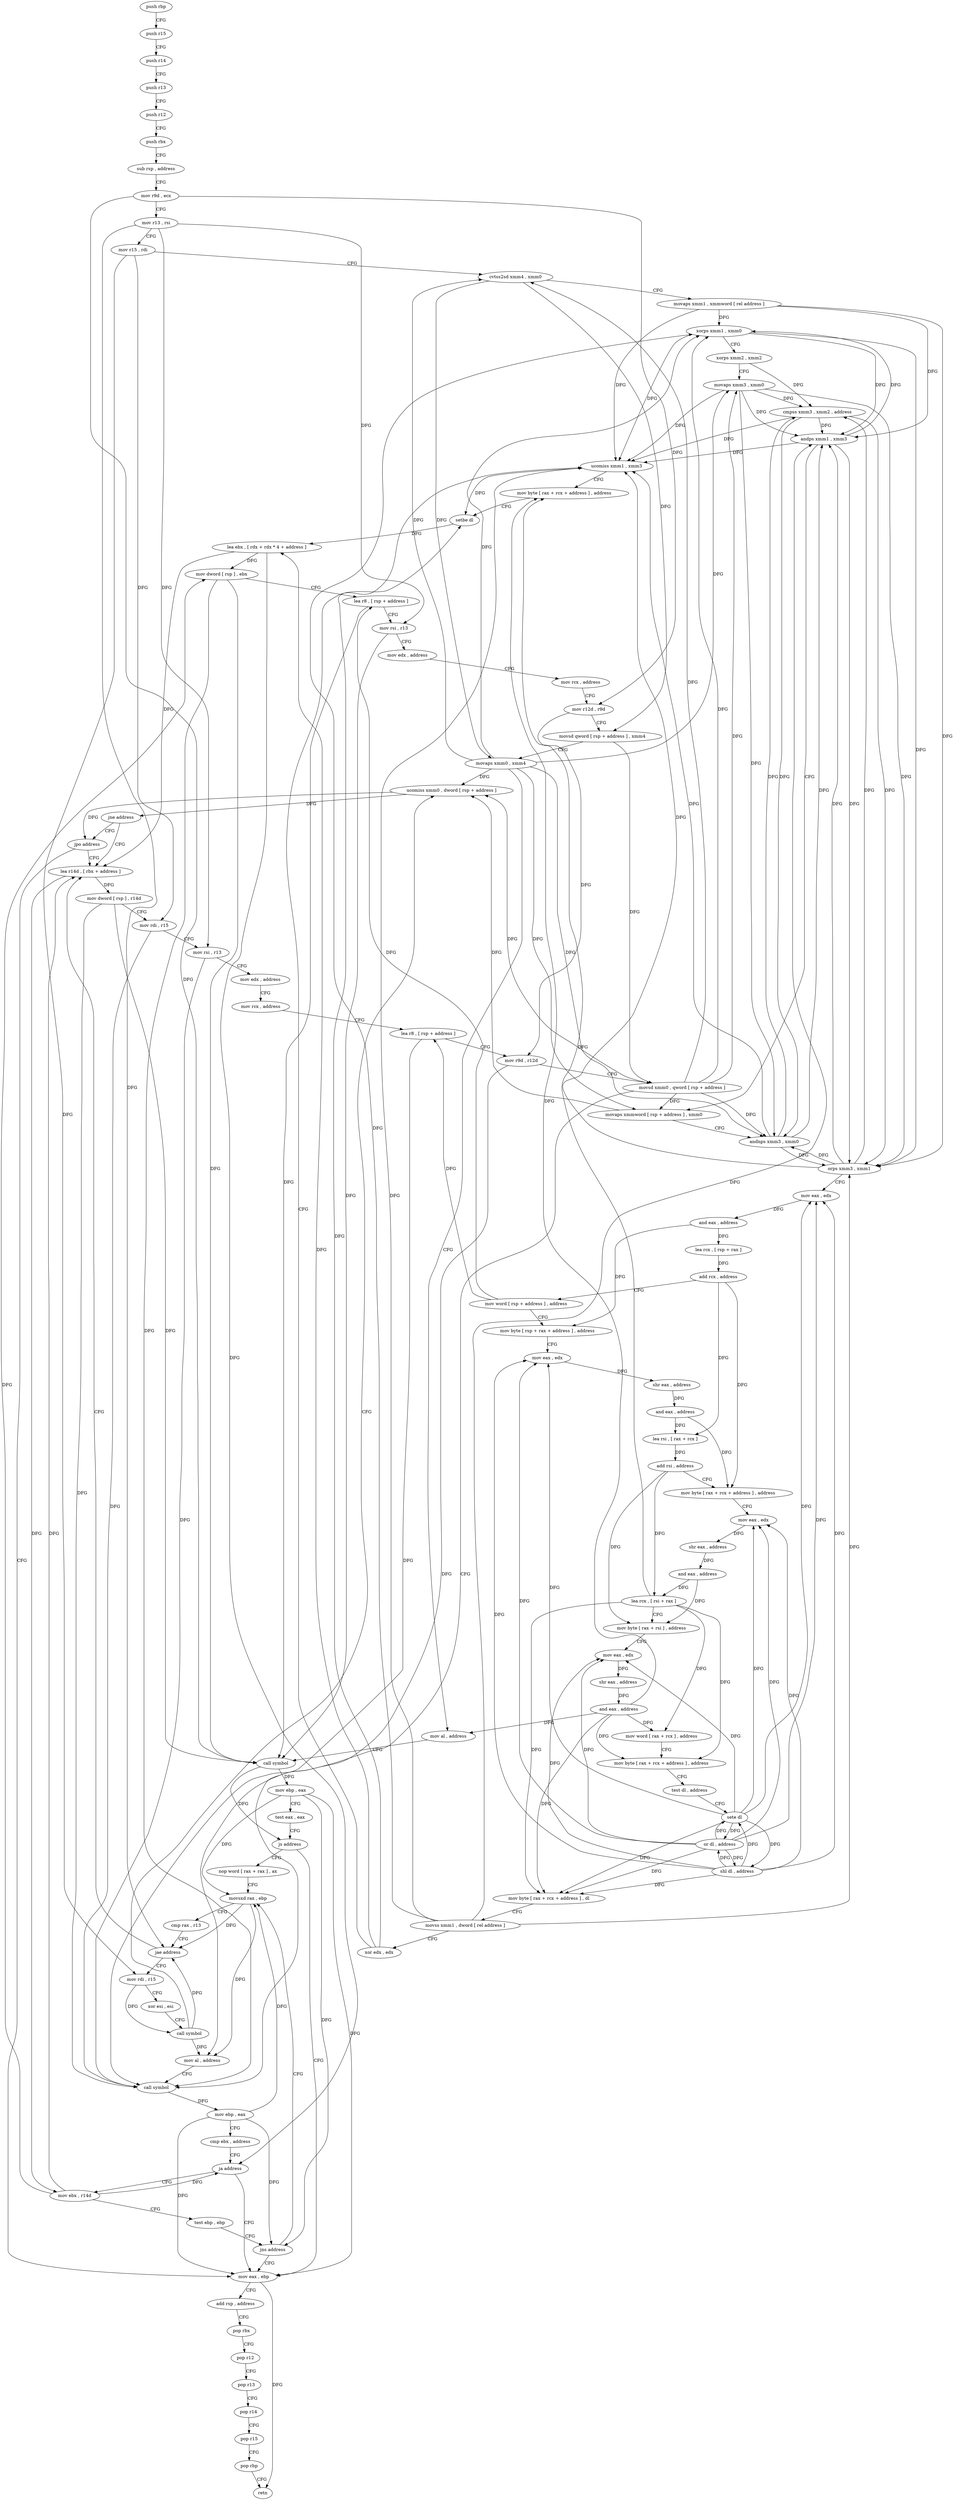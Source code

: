 digraph "func" {
"4214096" [label = "push rbp" ]
"4214097" [label = "push r15" ]
"4214099" [label = "push r14" ]
"4214101" [label = "push r13" ]
"4214103" [label = "push r12" ]
"4214105" [label = "push rbx" ]
"4214106" [label = "sub rsp , address" ]
"4214110" [label = "mov r9d , ecx" ]
"4214113" [label = "mov r13 , rsi" ]
"4214116" [label = "mov r15 , rdi" ]
"4214119" [label = "cvtss2sd xmm4 , xmm0" ]
"4214123" [label = "movaps xmm1 , xmmword [ rel address ]" ]
"4214130" [label = "xorps xmm1 , xmm0" ]
"4214133" [label = "xorps xmm2 , xmm2" ]
"4214136" [label = "movaps xmm3 , xmm0" ]
"4214139" [label = "cmpss xmm3 , xmm2 , address" ]
"4214144" [label = "andps xmm1 , xmm3" ]
"4214147" [label = "movaps xmmword [ rsp + address ] , xmm0" ]
"4214152" [label = "andnps xmm3 , xmm0" ]
"4214155" [label = "orps xmm3 , xmm1" ]
"4214158" [label = "mov eax , edx" ]
"4214160" [label = "and eax , address" ]
"4214163" [label = "lea rcx , [ rsp + rax ]" ]
"4214167" [label = "add rcx , address" ]
"4214171" [label = "mov word [ rsp + address ] , address" ]
"4214178" [label = "mov byte [ rsp + rax + address ] , address" ]
"4214183" [label = "mov eax , edx" ]
"4214185" [label = "shr eax , address" ]
"4214187" [label = "and eax , address" ]
"4214190" [label = "lea rsi , [ rax + rcx ]" ]
"4214194" [label = "add rsi , address" ]
"4214198" [label = "mov byte [ rax + rcx + address ] , address" ]
"4214203" [label = "mov eax , edx" ]
"4214205" [label = "shr eax , address" ]
"4214208" [label = "and eax , address" ]
"4214211" [label = "lea rcx , [ rsi + rax ]" ]
"4214215" [label = "mov byte [ rax + rsi ] , address" ]
"4214219" [label = "mov eax , edx" ]
"4214221" [label = "shr eax , address" ]
"4214224" [label = "and eax , address" ]
"4214227" [label = "mov word [ rax + rcx ] , address" ]
"4214233" [label = "mov byte [ rax + rcx + address ] , address" ]
"4214238" [label = "test dl , address" ]
"4214241" [label = "sete dl" ]
"4214244" [label = "shl dl , address" ]
"4214247" [label = "or dl , address" ]
"4214250" [label = "mov byte [ rax + rcx + address ] , dl" ]
"4214254" [label = "movss xmm1 , dword [ rel address ]" ]
"4214262" [label = "xor edx , edx" ]
"4214264" [label = "ucomiss xmm1 , xmm3" ]
"4214267" [label = "mov byte [ rax + rcx + address ] , address" ]
"4214272" [label = "setbe dl" ]
"4214275" [label = "lea ebx , [ rdx + rdx * 4 + address ]" ]
"4214279" [label = "mov dword [ rsp ] , ebx" ]
"4214282" [label = "lea r8 , [ rsp + address ]" ]
"4214287" [label = "mov rsi , r13" ]
"4214290" [label = "mov edx , address" ]
"4214295" [label = "mov rcx , address" ]
"4214302" [label = "mov r12d , r9d" ]
"4214305" [label = "movsd qword [ rsp + address ] , xmm4" ]
"4214311" [label = "movaps xmm0 , xmm4" ]
"4214314" [label = "mov al , address" ]
"4214316" [label = "call symbol" ]
"4214321" [label = "mov ebp , eax" ]
"4214323" [label = "test eax , eax" ]
"4214325" [label = "js address" ]
"4214424" [label = "mov eax , ebp" ]
"4214327" [label = "nop word [ rax + rax ] , ax" ]
"4214426" [label = "add rsp , address" ]
"4214430" [label = "pop rbx" ]
"4214431" [label = "pop r12" ]
"4214433" [label = "pop r13" ]
"4214435" [label = "pop r14" ]
"4214437" [label = "pop r15" ]
"4214439" [label = "pop rbp" ]
"4214440" [label = "retn" ]
"4214336" [label = "movsxd rax , ebp" ]
"4214363" [label = "lea r14d , [ rbx + address ]" ]
"4214367" [label = "mov dword [ rsp ] , r14d" ]
"4214371" [label = "mov rdi , r15" ]
"4214374" [label = "mov rsi , r13" ]
"4214377" [label = "mov edx , address" ]
"4214382" [label = "mov rcx , address" ]
"4214389" [label = "lea r8 , [ rsp + address ]" ]
"4214394" [label = "mov r9d , r12d" ]
"4214397" [label = "movsd xmm0 , qword [ rsp + address ]" ]
"4214403" [label = "mov al , address" ]
"4214405" [label = "call symbol" ]
"4214410" [label = "mov ebp , eax" ]
"4214412" [label = "cmp ebx , address" ]
"4214415" [label = "ja address" ]
"4214417" [label = "mov ebx , r14d" ]
"4214344" [label = "mov rdi , r15" ]
"4214347" [label = "xor esi , esi" ]
"4214349" [label = "call symbol" ]
"4214354" [label = "ucomiss xmm0 , dword [ rsp + address ]" ]
"4214359" [label = "jne address" ]
"4214361" [label = "jpo address" ]
"4214420" [label = "test ebp , ebp" ]
"4214422" [label = "jns address" ]
"4214339" [label = "cmp rax , r13" ]
"4214342" [label = "jae address" ]
"4214096" -> "4214097" [ label = "CFG" ]
"4214097" -> "4214099" [ label = "CFG" ]
"4214099" -> "4214101" [ label = "CFG" ]
"4214101" -> "4214103" [ label = "CFG" ]
"4214103" -> "4214105" [ label = "CFG" ]
"4214105" -> "4214106" [ label = "CFG" ]
"4214106" -> "4214110" [ label = "CFG" ]
"4214110" -> "4214113" [ label = "CFG" ]
"4214110" -> "4214302" [ label = "DFG" ]
"4214110" -> "4214316" [ label = "DFG" ]
"4214113" -> "4214116" [ label = "CFG" ]
"4214113" -> "4214287" [ label = "DFG" ]
"4214113" -> "4214342" [ label = "DFG" ]
"4214113" -> "4214374" [ label = "DFG" ]
"4214116" -> "4214119" [ label = "CFG" ]
"4214116" -> "4214371" [ label = "DFG" ]
"4214116" -> "4214344" [ label = "DFG" ]
"4214119" -> "4214123" [ label = "CFG" ]
"4214119" -> "4214305" [ label = "DFG" ]
"4214119" -> "4214311" [ label = "DFG" ]
"4214123" -> "4214130" [ label = "DFG" ]
"4214123" -> "4214144" [ label = "DFG" ]
"4214123" -> "4214155" [ label = "DFG" ]
"4214123" -> "4214264" [ label = "DFG" ]
"4214130" -> "4214133" [ label = "CFG" ]
"4214130" -> "4214144" [ label = "DFG" ]
"4214130" -> "4214155" [ label = "DFG" ]
"4214130" -> "4214264" [ label = "DFG" ]
"4214133" -> "4214136" [ label = "CFG" ]
"4214133" -> "4214139" [ label = "DFG" ]
"4214136" -> "4214139" [ label = "DFG" ]
"4214136" -> "4214144" [ label = "DFG" ]
"4214136" -> "4214152" [ label = "DFG" ]
"4214136" -> "4214155" [ label = "DFG" ]
"4214136" -> "4214264" [ label = "DFG" ]
"4214139" -> "4214144" [ label = "DFG" ]
"4214139" -> "4214152" [ label = "DFG" ]
"4214139" -> "4214155" [ label = "DFG" ]
"4214139" -> "4214264" [ label = "DFG" ]
"4214144" -> "4214147" [ label = "CFG" ]
"4214144" -> "4214130" [ label = "DFG" ]
"4214144" -> "4214155" [ label = "DFG" ]
"4214144" -> "4214264" [ label = "DFG" ]
"4214147" -> "4214152" [ label = "CFG" ]
"4214147" -> "4214354" [ label = "DFG" ]
"4214152" -> "4214155" [ label = "DFG" ]
"4214152" -> "4214144" [ label = "DFG" ]
"4214152" -> "4214139" [ label = "DFG" ]
"4214152" -> "4214264" [ label = "DFG" ]
"4214155" -> "4214158" [ label = "CFG" ]
"4214155" -> "4214144" [ label = "DFG" ]
"4214155" -> "4214139" [ label = "DFG" ]
"4214155" -> "4214152" [ label = "DFG" ]
"4214155" -> "4214264" [ label = "DFG" ]
"4214158" -> "4214160" [ label = "DFG" ]
"4214160" -> "4214163" [ label = "DFG" ]
"4214160" -> "4214178" [ label = "DFG" ]
"4214163" -> "4214167" [ label = "DFG" ]
"4214167" -> "4214171" [ label = "CFG" ]
"4214167" -> "4214190" [ label = "DFG" ]
"4214167" -> "4214198" [ label = "DFG" ]
"4214171" -> "4214178" [ label = "CFG" ]
"4214171" -> "4214282" [ label = "DFG" ]
"4214171" -> "4214389" [ label = "DFG" ]
"4214178" -> "4214183" [ label = "CFG" ]
"4214183" -> "4214185" [ label = "DFG" ]
"4214185" -> "4214187" [ label = "DFG" ]
"4214187" -> "4214190" [ label = "DFG" ]
"4214187" -> "4214198" [ label = "DFG" ]
"4214190" -> "4214194" [ label = "DFG" ]
"4214194" -> "4214198" [ label = "CFG" ]
"4214194" -> "4214211" [ label = "DFG" ]
"4214194" -> "4214215" [ label = "DFG" ]
"4214198" -> "4214203" [ label = "CFG" ]
"4214203" -> "4214205" [ label = "DFG" ]
"4214205" -> "4214208" [ label = "DFG" ]
"4214208" -> "4214211" [ label = "DFG" ]
"4214208" -> "4214215" [ label = "DFG" ]
"4214211" -> "4214215" [ label = "CFG" ]
"4214211" -> "4214227" [ label = "DFG" ]
"4214211" -> "4214233" [ label = "DFG" ]
"4214211" -> "4214250" [ label = "DFG" ]
"4214211" -> "4214267" [ label = "DFG" ]
"4214215" -> "4214219" [ label = "CFG" ]
"4214219" -> "4214221" [ label = "DFG" ]
"4214221" -> "4214224" [ label = "DFG" ]
"4214224" -> "4214227" [ label = "DFG" ]
"4214224" -> "4214233" [ label = "DFG" ]
"4214224" -> "4214250" [ label = "DFG" ]
"4214224" -> "4214267" [ label = "DFG" ]
"4214224" -> "4214314" [ label = "DFG" ]
"4214227" -> "4214233" [ label = "CFG" ]
"4214233" -> "4214238" [ label = "CFG" ]
"4214238" -> "4214241" [ label = "CFG" ]
"4214241" -> "4214244" [ label = "DFG" ]
"4214241" -> "4214158" [ label = "DFG" ]
"4214241" -> "4214183" [ label = "DFG" ]
"4214241" -> "4214203" [ label = "DFG" ]
"4214241" -> "4214219" [ label = "DFG" ]
"4214241" -> "4214247" [ label = "DFG" ]
"4214241" -> "4214250" [ label = "DFG" ]
"4214244" -> "4214247" [ label = "DFG" ]
"4214244" -> "4214158" [ label = "DFG" ]
"4214244" -> "4214183" [ label = "DFG" ]
"4214244" -> "4214203" [ label = "DFG" ]
"4214244" -> "4214219" [ label = "DFG" ]
"4214244" -> "4214241" [ label = "DFG" ]
"4214244" -> "4214250" [ label = "DFG" ]
"4214247" -> "4214250" [ label = "DFG" ]
"4214247" -> "4214158" [ label = "DFG" ]
"4214247" -> "4214183" [ label = "DFG" ]
"4214247" -> "4214203" [ label = "DFG" ]
"4214247" -> "4214219" [ label = "DFG" ]
"4214247" -> "4214241" [ label = "DFG" ]
"4214247" -> "4214244" [ label = "DFG" ]
"4214250" -> "4214254" [ label = "CFG" ]
"4214254" -> "4214262" [ label = "CFG" ]
"4214254" -> "4214155" [ label = "DFG" ]
"4214254" -> "4214130" [ label = "DFG" ]
"4214254" -> "4214144" [ label = "DFG" ]
"4214254" -> "4214264" [ label = "DFG" ]
"4214262" -> "4214264" [ label = "CFG" ]
"4214262" -> "4214272" [ label = "DFG" ]
"4214262" -> "4214275" [ label = "DFG" ]
"4214264" -> "4214267" [ label = "CFG" ]
"4214264" -> "4214272" [ label = "DFG" ]
"4214267" -> "4214272" [ label = "CFG" ]
"4214272" -> "4214275" [ label = "DFG" ]
"4214275" -> "4214279" [ label = "DFG" ]
"4214275" -> "4214363" [ label = "DFG" ]
"4214275" -> "4214415" [ label = "DFG" ]
"4214279" -> "4214282" [ label = "CFG" ]
"4214279" -> "4214316" [ label = "DFG" ]
"4214279" -> "4214405" [ label = "DFG" ]
"4214282" -> "4214287" [ label = "CFG" ]
"4214282" -> "4214316" [ label = "DFG" ]
"4214287" -> "4214290" [ label = "CFG" ]
"4214287" -> "4214316" [ label = "DFG" ]
"4214290" -> "4214295" [ label = "CFG" ]
"4214295" -> "4214302" [ label = "CFG" ]
"4214302" -> "4214305" [ label = "CFG" ]
"4214302" -> "4214394" [ label = "DFG" ]
"4214305" -> "4214311" [ label = "CFG" ]
"4214305" -> "4214397" [ label = "DFG" ]
"4214311" -> "4214314" [ label = "CFG" ]
"4214311" -> "4214119" [ label = "DFG" ]
"4214311" -> "4214130" [ label = "DFG" ]
"4214311" -> "4214136" [ label = "DFG" ]
"4214311" -> "4214147" [ label = "DFG" ]
"4214311" -> "4214152" [ label = "DFG" ]
"4214311" -> "4214354" [ label = "DFG" ]
"4214314" -> "4214316" [ label = "CFG" ]
"4214316" -> "4214321" [ label = "DFG" ]
"4214316" -> "4214325" [ label = "DFG" ]
"4214321" -> "4214323" [ label = "CFG" ]
"4214321" -> "4214424" [ label = "DFG" ]
"4214321" -> "4214336" [ label = "DFG" ]
"4214321" -> "4214422" [ label = "DFG" ]
"4214323" -> "4214325" [ label = "CFG" ]
"4214325" -> "4214424" [ label = "CFG" ]
"4214325" -> "4214327" [ label = "CFG" ]
"4214424" -> "4214426" [ label = "CFG" ]
"4214424" -> "4214440" [ label = "DFG" ]
"4214327" -> "4214336" [ label = "CFG" ]
"4214426" -> "4214430" [ label = "CFG" ]
"4214430" -> "4214431" [ label = "CFG" ]
"4214431" -> "4214433" [ label = "CFG" ]
"4214433" -> "4214435" [ label = "CFG" ]
"4214435" -> "4214437" [ label = "CFG" ]
"4214437" -> "4214439" [ label = "CFG" ]
"4214439" -> "4214440" [ label = "CFG" ]
"4214336" -> "4214339" [ label = "CFG" ]
"4214336" -> "4214342" [ label = "DFG" ]
"4214336" -> "4214403" [ label = "DFG" ]
"4214363" -> "4214367" [ label = "DFG" ]
"4214363" -> "4214417" [ label = "DFG" ]
"4214367" -> "4214371" [ label = "CFG" ]
"4214367" -> "4214316" [ label = "DFG" ]
"4214367" -> "4214405" [ label = "DFG" ]
"4214371" -> "4214374" [ label = "CFG" ]
"4214371" -> "4214405" [ label = "DFG" ]
"4214374" -> "4214377" [ label = "CFG" ]
"4214374" -> "4214405" [ label = "DFG" ]
"4214377" -> "4214382" [ label = "CFG" ]
"4214382" -> "4214389" [ label = "CFG" ]
"4214389" -> "4214394" [ label = "CFG" ]
"4214389" -> "4214405" [ label = "DFG" ]
"4214394" -> "4214397" [ label = "CFG" ]
"4214394" -> "4214405" [ label = "DFG" ]
"4214397" -> "4214403" [ label = "CFG" ]
"4214397" -> "4214119" [ label = "DFG" ]
"4214397" -> "4214130" [ label = "DFG" ]
"4214397" -> "4214136" [ label = "DFG" ]
"4214397" -> "4214147" [ label = "DFG" ]
"4214397" -> "4214152" [ label = "DFG" ]
"4214397" -> "4214354" [ label = "DFG" ]
"4214403" -> "4214405" [ label = "CFG" ]
"4214405" -> "4214410" [ label = "DFG" ]
"4214410" -> "4214412" [ label = "CFG" ]
"4214410" -> "4214424" [ label = "DFG" ]
"4214410" -> "4214336" [ label = "DFG" ]
"4214410" -> "4214422" [ label = "DFG" ]
"4214412" -> "4214415" [ label = "CFG" ]
"4214415" -> "4214424" [ label = "CFG" ]
"4214415" -> "4214417" [ label = "CFG" ]
"4214417" -> "4214420" [ label = "CFG" ]
"4214417" -> "4214279" [ label = "DFG" ]
"4214417" -> "4214363" [ label = "DFG" ]
"4214417" -> "4214415" [ label = "DFG" ]
"4214344" -> "4214347" [ label = "CFG" ]
"4214344" -> "4214349" [ label = "DFG" ]
"4214347" -> "4214349" [ label = "CFG" ]
"4214349" -> "4214354" [ label = "CFG" ]
"4214349" -> "4214403" [ label = "DFG" ]
"4214349" -> "4214342" [ label = "DFG" ]
"4214354" -> "4214359" [ label = "DFG" ]
"4214354" -> "4214361" [ label = "DFG" ]
"4214359" -> "4214363" [ label = "CFG" ]
"4214359" -> "4214361" [ label = "CFG" ]
"4214361" -> "4214424" [ label = "CFG" ]
"4214361" -> "4214363" [ label = "CFG" ]
"4214420" -> "4214422" [ label = "CFG" ]
"4214422" -> "4214336" [ label = "CFG" ]
"4214422" -> "4214424" [ label = "CFG" ]
"4214339" -> "4214342" [ label = "CFG" ]
"4214342" -> "4214363" [ label = "CFG" ]
"4214342" -> "4214344" [ label = "CFG" ]
}
